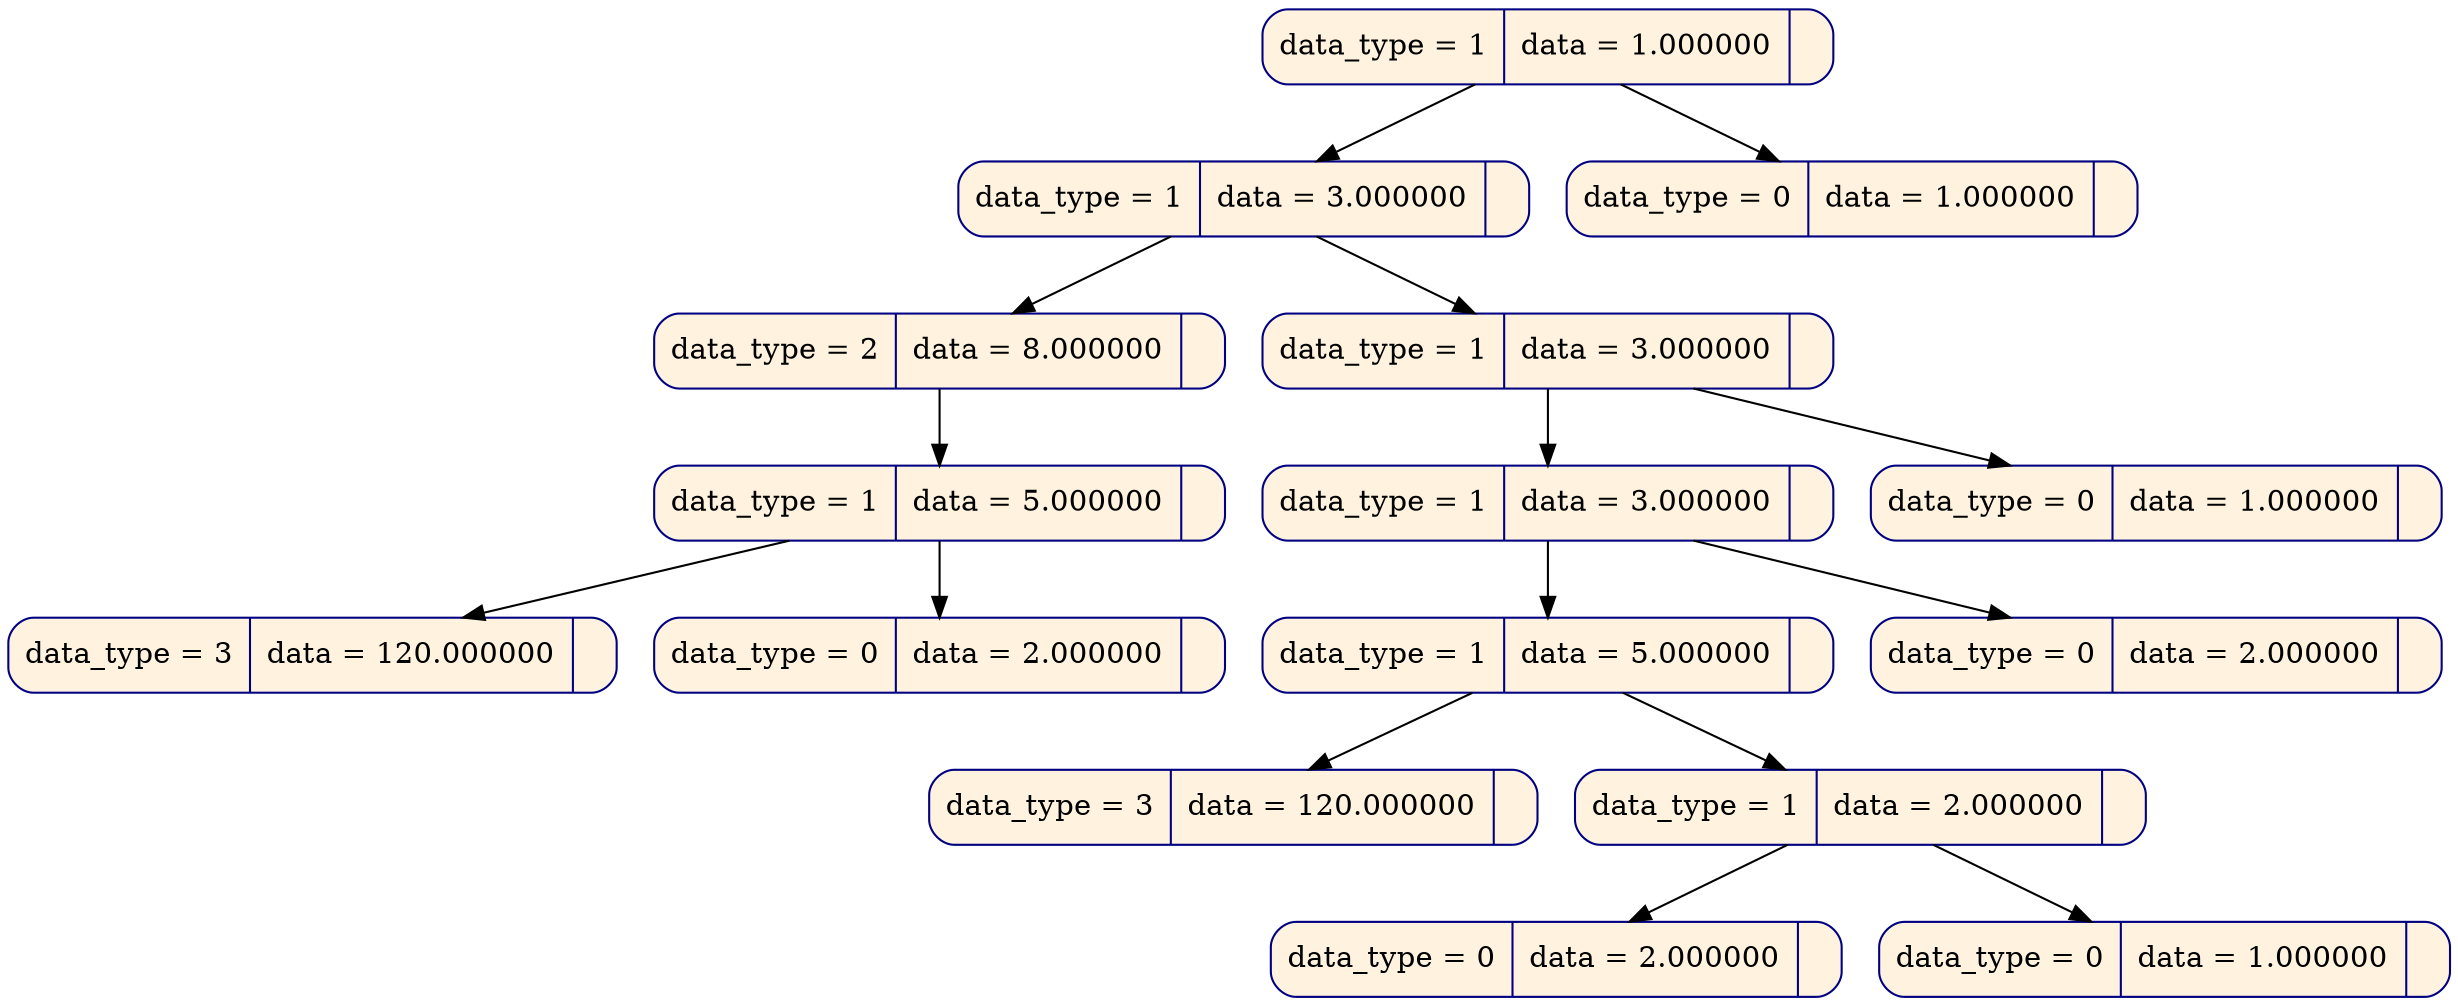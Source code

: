 digraph
{
node [shape = Mrecord, color  = "navy", style = "filled"];
node0x625000002c48[label = " data_type = 1 | data = 1.000000 | ", fillcolor = "#fff3e0", rank = 0];
node0x625000002900[label = " data_type = 1 | data = 3.000000 | ", fillcolor = "#fff3e0", rank = 1];
node0x625000002938[label = " data_type = 2 | data = 8.000000 | ", fillcolor = "#fff3e0", rank = 2];
node0x625000002970[label = " data_type = 1 | data = 5.000000 | ", fillcolor = "#fff3e0", rank = 3];
node0x6250000029a8[label = " data_type = 3 | data = 120.000000 | ", fillcolor = "#fff3e0", rank = 4];
node0x6250000029e0[label = " data_type = 0 | data = 2.000000 | ", fillcolor = "#fff3e0", rank = 4];
node0x625000002a18[label = " data_type = 1 | data = 3.000000 | ", fillcolor = "#fff3e0", rank = 2];
node0x625000002a50[label = " data_type = 1 | data = 3.000000 | ", fillcolor = "#fff3e0", rank = 3];
node0x625000002a88[label = " data_type = 1 | data = 5.000000 | ", fillcolor = "#fff3e0", rank = 4];
node0x625000002ac0[label = " data_type = 3 | data = 120.000000 | ", fillcolor = "#fff3e0", rank = 5];
node0x625000002af8[label = " data_type = 1 | data = 2.000000 | ", fillcolor = "#fff3e0", rank = 5];
node0x625000002b30[label = " data_type = 0 | data = 2.000000 | ", fillcolor = "#fff3e0", rank = 6];
node0x625000002b68[label = " data_type = 0 | data = 1.000000 | ", fillcolor = "#fff3e0", rank = 6];
node0x625000002ba0[label = " data_type = 0 | data = 2.000000 | ", fillcolor = "#fff3e0", rank = 4];
node0x625000002bd8[label = " data_type = 0 | data = 1.000000 | ", fillcolor = "#fff3e0", rank = 3];
node0x625000002c10[label = " data_type = 0 | data = 1.000000 | ", fillcolor = "#fff3e0", rank = 1];
node0x625000002c48 -> node0x625000002900;
node0x625000002900 -> node0x625000002938;
node0x625000002938 -> node0x625000002970;
node0x625000002970 -> node0x6250000029a8;
node0x625000002970 -> node0x6250000029e0;
node0x625000002900 -> node0x625000002a18;
node0x625000002a18 -> node0x625000002a50;
node0x625000002a50 -> node0x625000002a88;
node0x625000002a88 -> node0x625000002ac0;
node0x625000002a88 -> node0x625000002af8;
node0x625000002af8 -> node0x625000002b30;
node0x625000002af8 -> node0x625000002b68;
node0x625000002a50 -> node0x625000002ba0;
node0x625000002a18 -> node0x625000002bd8;
node0x625000002c48 -> node0x625000002c10;
}
